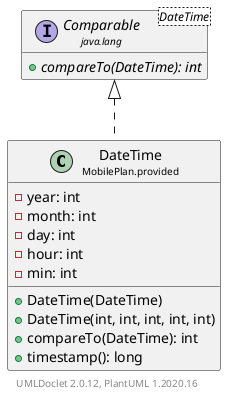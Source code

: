 @startuml
    set namespaceSeparator none
    hide empty fields
    hide empty methods

    class "<size:14>DateTime\n<size:10>MobilePlan.provided" as MobilePlan.provided.DateTime [[DateTime.html]] {
        -year: int
        -month: int
        -day: int
        -hour: int
        -min: int
        +DateTime(DateTime)
        +DateTime(int, int, int, int, int)
        +compareTo(DateTime): int
        +timestamp(): long
    }

    interface "<size:14>Comparable\n<size:10>java.lang" as java.lang.Comparable<DateTime> {
        {abstract} +compareTo(DateTime): int
    }

    java.lang.Comparable <|.. MobilePlan.provided.DateTime

    center footer UMLDoclet 2.0.12, PlantUML 1.2020.16
@enduml
